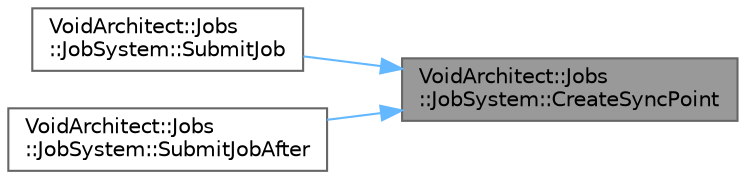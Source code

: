 digraph "VoidArchitect::Jobs::JobSystem::CreateSyncPoint"
{
 // LATEX_PDF_SIZE
  bgcolor="transparent";
  edge [fontname=Helvetica,fontsize=10,labelfontname=Helvetica,labelfontsize=10];
  node [fontname=Helvetica,fontsize=10,shape=box,height=0.2,width=0.4];
  rankdir="RL";
  Node1 [id="Node000001",label="VoidArchitect::Jobs\l::JobSystem::CreateSyncPoint",height=0.2,width=0.4,color="gray40", fillcolor="grey60", style="filled", fontcolor="black",tooltip="Create a new SyncPoint for dependency coordination."];
  Node1 -> Node2 [id="edge1_Node000001_Node000002",dir="back",color="steelblue1",style="solid",tooltip=" "];
  Node2 [id="Node000002",label="VoidArchitect::Jobs\l::JobSystem::SubmitJob",height=0.2,width=0.4,color="grey40", fillcolor="white", style="filled",URL="$class_void_architect_1_1_jobs_1_1_job_system.html#a479b1fdc5fb1c35b6c24c0aea156c204",tooltip="Submit a simple job (automatically creates SyncPoint)"];
  Node1 -> Node3 [id="edge2_Node000001_Node000003",dir="back",color="steelblue1",style="solid",tooltip=" "];
  Node3 [id="Node000003",label="VoidArchitect::Jobs\l::JobSystem::SubmitJobAfter",height=0.2,width=0.4,color="grey40", fillcolor="white", style="filled",URL="$class_void_architect_1_1_jobs_1_1_job_system.html#a5e889f9ede4fecb230367279bf704a53",tooltip="Submit a job that executes after another job completes."];
}
